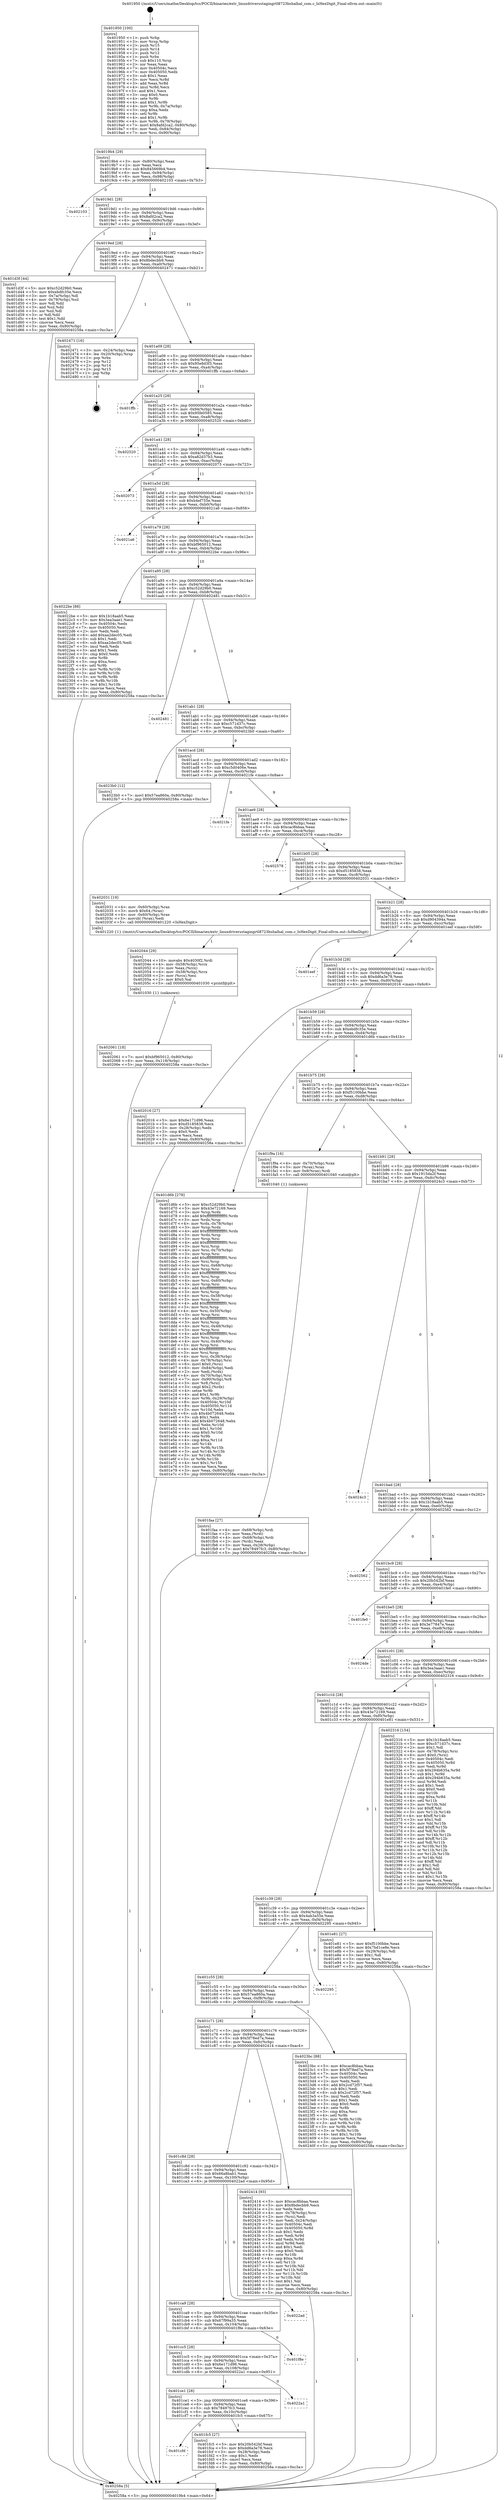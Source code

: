 digraph "0x401950" {
  label = "0x401950 (/mnt/c/Users/mathe/Desktop/tcc/POCII/binaries/extr_linuxdriversstagingrtl8723bshalhal_com.c_IsHexDigit_Final-ollvm.out::main(0))"
  labelloc = "t"
  node[shape=record]

  Entry [label="",width=0.3,height=0.3,shape=circle,fillcolor=black,style=filled]
  "0x4019b4" [label="{
     0x4019b4 [29]\l
     | [instrs]\l
     &nbsp;&nbsp;0x4019b4 \<+3\>: mov -0x80(%rbp),%eax\l
     &nbsp;&nbsp;0x4019b7 \<+2\>: mov %eax,%ecx\l
     &nbsp;&nbsp;0x4019b9 \<+6\>: sub $0x845669b4,%ecx\l
     &nbsp;&nbsp;0x4019bf \<+6\>: mov %eax,-0x94(%rbp)\l
     &nbsp;&nbsp;0x4019c5 \<+6\>: mov %ecx,-0x98(%rbp)\l
     &nbsp;&nbsp;0x4019cb \<+6\>: je 0000000000402103 \<main+0x7b3\>\l
  }"]
  "0x402103" [label="{
     0x402103\l
  }", style=dashed]
  "0x4019d1" [label="{
     0x4019d1 [28]\l
     | [instrs]\l
     &nbsp;&nbsp;0x4019d1 \<+5\>: jmp 00000000004019d6 \<main+0x86\>\l
     &nbsp;&nbsp;0x4019d6 \<+6\>: mov -0x94(%rbp),%eax\l
     &nbsp;&nbsp;0x4019dc \<+5\>: sub $0x8afd2ca2,%eax\l
     &nbsp;&nbsp;0x4019e1 \<+6\>: mov %eax,-0x9c(%rbp)\l
     &nbsp;&nbsp;0x4019e7 \<+6\>: je 0000000000401d3f \<main+0x3ef\>\l
  }"]
  Exit [label="",width=0.3,height=0.3,shape=circle,fillcolor=black,style=filled,peripheries=2]
  "0x401d3f" [label="{
     0x401d3f [44]\l
     | [instrs]\l
     &nbsp;&nbsp;0x401d3f \<+5\>: mov $0xc52d29b0,%eax\l
     &nbsp;&nbsp;0x401d44 \<+5\>: mov $0xebdfc35e,%ecx\l
     &nbsp;&nbsp;0x401d49 \<+3\>: mov -0x7a(%rbp),%dl\l
     &nbsp;&nbsp;0x401d4c \<+4\>: mov -0x79(%rbp),%sil\l
     &nbsp;&nbsp;0x401d50 \<+3\>: mov %dl,%dil\l
     &nbsp;&nbsp;0x401d53 \<+3\>: and %sil,%dil\l
     &nbsp;&nbsp;0x401d56 \<+3\>: xor %sil,%dl\l
     &nbsp;&nbsp;0x401d59 \<+3\>: or %dl,%dil\l
     &nbsp;&nbsp;0x401d5c \<+4\>: test $0x1,%dil\l
     &nbsp;&nbsp;0x401d60 \<+3\>: cmovne %ecx,%eax\l
     &nbsp;&nbsp;0x401d63 \<+3\>: mov %eax,-0x80(%rbp)\l
     &nbsp;&nbsp;0x401d66 \<+5\>: jmp 000000000040258a \<main+0xc3a\>\l
  }"]
  "0x4019ed" [label="{
     0x4019ed [28]\l
     | [instrs]\l
     &nbsp;&nbsp;0x4019ed \<+5\>: jmp 00000000004019f2 \<main+0xa2\>\l
     &nbsp;&nbsp;0x4019f2 \<+6\>: mov -0x94(%rbp),%eax\l
     &nbsp;&nbsp;0x4019f8 \<+5\>: sub $0x8bdecbb9,%eax\l
     &nbsp;&nbsp;0x4019fd \<+6\>: mov %eax,-0xa0(%rbp)\l
     &nbsp;&nbsp;0x401a03 \<+6\>: je 0000000000402471 \<main+0xb21\>\l
  }"]
  "0x40258a" [label="{
     0x40258a [5]\l
     | [instrs]\l
     &nbsp;&nbsp;0x40258a \<+5\>: jmp 00000000004019b4 \<main+0x64\>\l
  }"]
  "0x401950" [label="{
     0x401950 [100]\l
     | [instrs]\l
     &nbsp;&nbsp;0x401950 \<+1\>: push %rbp\l
     &nbsp;&nbsp;0x401951 \<+3\>: mov %rsp,%rbp\l
     &nbsp;&nbsp;0x401954 \<+2\>: push %r15\l
     &nbsp;&nbsp;0x401956 \<+2\>: push %r14\l
     &nbsp;&nbsp;0x401958 \<+2\>: push %r12\l
     &nbsp;&nbsp;0x40195a \<+1\>: push %rbx\l
     &nbsp;&nbsp;0x40195b \<+7\>: sub $0x110,%rsp\l
     &nbsp;&nbsp;0x401962 \<+2\>: xor %eax,%eax\l
     &nbsp;&nbsp;0x401964 \<+7\>: mov 0x40504c,%ecx\l
     &nbsp;&nbsp;0x40196b \<+7\>: mov 0x405050,%edx\l
     &nbsp;&nbsp;0x401972 \<+3\>: sub $0x1,%eax\l
     &nbsp;&nbsp;0x401975 \<+3\>: mov %ecx,%r8d\l
     &nbsp;&nbsp;0x401978 \<+3\>: add %eax,%r8d\l
     &nbsp;&nbsp;0x40197b \<+4\>: imul %r8d,%ecx\l
     &nbsp;&nbsp;0x40197f \<+3\>: and $0x1,%ecx\l
     &nbsp;&nbsp;0x401982 \<+3\>: cmp $0x0,%ecx\l
     &nbsp;&nbsp;0x401985 \<+4\>: sete %r9b\l
     &nbsp;&nbsp;0x401989 \<+4\>: and $0x1,%r9b\l
     &nbsp;&nbsp;0x40198d \<+4\>: mov %r9b,-0x7a(%rbp)\l
     &nbsp;&nbsp;0x401991 \<+3\>: cmp $0xa,%edx\l
     &nbsp;&nbsp;0x401994 \<+4\>: setl %r9b\l
     &nbsp;&nbsp;0x401998 \<+4\>: and $0x1,%r9b\l
     &nbsp;&nbsp;0x40199c \<+4\>: mov %r9b,-0x79(%rbp)\l
     &nbsp;&nbsp;0x4019a0 \<+7\>: movl $0x8afd2ca2,-0x80(%rbp)\l
     &nbsp;&nbsp;0x4019a7 \<+6\>: mov %edi,-0x84(%rbp)\l
     &nbsp;&nbsp;0x4019ad \<+7\>: mov %rsi,-0x90(%rbp)\l
  }"]
  "0x402061" [label="{
     0x402061 [18]\l
     | [instrs]\l
     &nbsp;&nbsp;0x402061 \<+7\>: movl $0xbf965012,-0x80(%rbp)\l
     &nbsp;&nbsp;0x402068 \<+6\>: mov %eax,-0x118(%rbp)\l
     &nbsp;&nbsp;0x40206e \<+5\>: jmp 000000000040258a \<main+0xc3a\>\l
  }"]
  "0x402471" [label="{
     0x402471 [16]\l
     | [instrs]\l
     &nbsp;&nbsp;0x402471 \<+3\>: mov -0x24(%rbp),%eax\l
     &nbsp;&nbsp;0x402474 \<+4\>: lea -0x20(%rbp),%rsp\l
     &nbsp;&nbsp;0x402478 \<+1\>: pop %rbx\l
     &nbsp;&nbsp;0x402479 \<+2\>: pop %r12\l
     &nbsp;&nbsp;0x40247b \<+2\>: pop %r14\l
     &nbsp;&nbsp;0x40247d \<+2\>: pop %r15\l
     &nbsp;&nbsp;0x40247f \<+1\>: pop %rbp\l
     &nbsp;&nbsp;0x402480 \<+1\>: ret\l
  }"]
  "0x401a09" [label="{
     0x401a09 [28]\l
     | [instrs]\l
     &nbsp;&nbsp;0x401a09 \<+5\>: jmp 0000000000401a0e \<main+0xbe\>\l
     &nbsp;&nbsp;0x401a0e \<+6\>: mov -0x94(%rbp),%eax\l
     &nbsp;&nbsp;0x401a14 \<+5\>: sub $0x95e8d3f3,%eax\l
     &nbsp;&nbsp;0x401a19 \<+6\>: mov %eax,-0xa4(%rbp)\l
     &nbsp;&nbsp;0x401a1f \<+6\>: je 0000000000401ffb \<main+0x6ab\>\l
  }"]
  "0x402044" [label="{
     0x402044 [29]\l
     | [instrs]\l
     &nbsp;&nbsp;0x402044 \<+10\>: movabs $0x4030f2,%rdi\l
     &nbsp;&nbsp;0x40204e \<+4\>: mov -0x58(%rbp),%rcx\l
     &nbsp;&nbsp;0x402052 \<+2\>: mov %eax,(%rcx)\l
     &nbsp;&nbsp;0x402054 \<+4\>: mov -0x58(%rbp),%rcx\l
     &nbsp;&nbsp;0x402058 \<+2\>: mov (%rcx),%esi\l
     &nbsp;&nbsp;0x40205a \<+2\>: mov $0x0,%al\l
     &nbsp;&nbsp;0x40205c \<+5\>: call 0000000000401030 \<printf@plt\>\l
     | [calls]\l
     &nbsp;&nbsp;0x401030 \{1\} (unknown)\l
  }"]
  "0x401ffb" [label="{
     0x401ffb\l
  }", style=dashed]
  "0x401a25" [label="{
     0x401a25 [28]\l
     | [instrs]\l
     &nbsp;&nbsp;0x401a25 \<+5\>: jmp 0000000000401a2a \<main+0xda\>\l
     &nbsp;&nbsp;0x401a2a \<+6\>: mov -0x94(%rbp),%eax\l
     &nbsp;&nbsp;0x401a30 \<+5\>: sub $0x95fe0585,%eax\l
     &nbsp;&nbsp;0x401a35 \<+6\>: mov %eax,-0xa8(%rbp)\l
     &nbsp;&nbsp;0x401a3b \<+6\>: je 0000000000402520 \<main+0xbd0\>\l
  }"]
  "0x401cfd" [label="{
     0x401cfd\l
  }", style=dashed]
  "0x402520" [label="{
     0x402520\l
  }", style=dashed]
  "0x401a41" [label="{
     0x401a41 [28]\l
     | [instrs]\l
     &nbsp;&nbsp;0x401a41 \<+5\>: jmp 0000000000401a46 \<main+0xf6\>\l
     &nbsp;&nbsp;0x401a46 \<+6\>: mov -0x94(%rbp),%eax\l
     &nbsp;&nbsp;0x401a4c \<+5\>: sub $0xa82d37b3,%eax\l
     &nbsp;&nbsp;0x401a51 \<+6\>: mov %eax,-0xac(%rbp)\l
     &nbsp;&nbsp;0x401a57 \<+6\>: je 0000000000402073 \<main+0x723\>\l
  }"]
  "0x401fc5" [label="{
     0x401fc5 [27]\l
     | [instrs]\l
     &nbsp;&nbsp;0x401fc5 \<+5\>: mov $0x20b542bf,%eax\l
     &nbsp;&nbsp;0x401fca \<+5\>: mov $0xdd6a3e78,%ecx\l
     &nbsp;&nbsp;0x401fcf \<+3\>: mov -0x28(%rbp),%edx\l
     &nbsp;&nbsp;0x401fd2 \<+3\>: cmp $0x1,%edx\l
     &nbsp;&nbsp;0x401fd5 \<+3\>: cmovl %ecx,%eax\l
     &nbsp;&nbsp;0x401fd8 \<+3\>: mov %eax,-0x80(%rbp)\l
     &nbsp;&nbsp;0x401fdb \<+5\>: jmp 000000000040258a \<main+0xc3a\>\l
  }"]
  "0x402073" [label="{
     0x402073\l
  }", style=dashed]
  "0x401a5d" [label="{
     0x401a5d [28]\l
     | [instrs]\l
     &nbsp;&nbsp;0x401a5d \<+5\>: jmp 0000000000401a62 \<main+0x112\>\l
     &nbsp;&nbsp;0x401a62 \<+6\>: mov -0x94(%rbp),%eax\l
     &nbsp;&nbsp;0x401a68 \<+5\>: sub $0xb4ef755e,%eax\l
     &nbsp;&nbsp;0x401a6d \<+6\>: mov %eax,-0xb0(%rbp)\l
     &nbsp;&nbsp;0x401a73 \<+6\>: je 00000000004021a6 \<main+0x856\>\l
  }"]
  "0x401ce1" [label="{
     0x401ce1 [28]\l
     | [instrs]\l
     &nbsp;&nbsp;0x401ce1 \<+5\>: jmp 0000000000401ce6 \<main+0x396\>\l
     &nbsp;&nbsp;0x401ce6 \<+6\>: mov -0x94(%rbp),%eax\l
     &nbsp;&nbsp;0x401cec \<+5\>: sub $0x78497fc3,%eax\l
     &nbsp;&nbsp;0x401cf1 \<+6\>: mov %eax,-0x10c(%rbp)\l
     &nbsp;&nbsp;0x401cf7 \<+6\>: je 0000000000401fc5 \<main+0x675\>\l
  }"]
  "0x4021a6" [label="{
     0x4021a6\l
  }", style=dashed]
  "0x401a79" [label="{
     0x401a79 [28]\l
     | [instrs]\l
     &nbsp;&nbsp;0x401a79 \<+5\>: jmp 0000000000401a7e \<main+0x12e\>\l
     &nbsp;&nbsp;0x401a7e \<+6\>: mov -0x94(%rbp),%eax\l
     &nbsp;&nbsp;0x401a84 \<+5\>: sub $0xbf965012,%eax\l
     &nbsp;&nbsp;0x401a89 \<+6\>: mov %eax,-0xb4(%rbp)\l
     &nbsp;&nbsp;0x401a8f \<+6\>: je 00000000004022be \<main+0x96e\>\l
  }"]
  "0x4022a1" [label="{
     0x4022a1\l
  }", style=dashed]
  "0x4022be" [label="{
     0x4022be [88]\l
     | [instrs]\l
     &nbsp;&nbsp;0x4022be \<+5\>: mov $0x1b18aab5,%eax\l
     &nbsp;&nbsp;0x4022c3 \<+5\>: mov $0x3ea3aae1,%ecx\l
     &nbsp;&nbsp;0x4022c8 \<+7\>: mov 0x40504c,%edx\l
     &nbsp;&nbsp;0x4022cf \<+7\>: mov 0x405050,%esi\l
     &nbsp;&nbsp;0x4022d6 \<+2\>: mov %edx,%edi\l
     &nbsp;&nbsp;0x4022d8 \<+6\>: add $0xaa2dec05,%edi\l
     &nbsp;&nbsp;0x4022de \<+3\>: sub $0x1,%edi\l
     &nbsp;&nbsp;0x4022e1 \<+6\>: sub $0xaa2dec05,%edi\l
     &nbsp;&nbsp;0x4022e7 \<+3\>: imul %edi,%edx\l
     &nbsp;&nbsp;0x4022ea \<+3\>: and $0x1,%edx\l
     &nbsp;&nbsp;0x4022ed \<+3\>: cmp $0x0,%edx\l
     &nbsp;&nbsp;0x4022f0 \<+4\>: sete %r8b\l
     &nbsp;&nbsp;0x4022f4 \<+3\>: cmp $0xa,%esi\l
     &nbsp;&nbsp;0x4022f7 \<+4\>: setl %r9b\l
     &nbsp;&nbsp;0x4022fb \<+3\>: mov %r8b,%r10b\l
     &nbsp;&nbsp;0x4022fe \<+3\>: and %r9b,%r10b\l
     &nbsp;&nbsp;0x402301 \<+3\>: xor %r9b,%r8b\l
     &nbsp;&nbsp;0x402304 \<+3\>: or %r8b,%r10b\l
     &nbsp;&nbsp;0x402307 \<+4\>: test $0x1,%r10b\l
     &nbsp;&nbsp;0x40230b \<+3\>: cmovne %ecx,%eax\l
     &nbsp;&nbsp;0x40230e \<+3\>: mov %eax,-0x80(%rbp)\l
     &nbsp;&nbsp;0x402311 \<+5\>: jmp 000000000040258a \<main+0xc3a\>\l
  }"]
  "0x401a95" [label="{
     0x401a95 [28]\l
     | [instrs]\l
     &nbsp;&nbsp;0x401a95 \<+5\>: jmp 0000000000401a9a \<main+0x14a\>\l
     &nbsp;&nbsp;0x401a9a \<+6\>: mov -0x94(%rbp),%eax\l
     &nbsp;&nbsp;0x401aa0 \<+5\>: sub $0xc52d29b0,%eax\l
     &nbsp;&nbsp;0x401aa5 \<+6\>: mov %eax,-0xb8(%rbp)\l
     &nbsp;&nbsp;0x401aab \<+6\>: je 0000000000402481 \<main+0xb31\>\l
  }"]
  "0x401cc5" [label="{
     0x401cc5 [28]\l
     | [instrs]\l
     &nbsp;&nbsp;0x401cc5 \<+5\>: jmp 0000000000401cca \<main+0x37a\>\l
     &nbsp;&nbsp;0x401cca \<+6\>: mov -0x94(%rbp),%eax\l
     &nbsp;&nbsp;0x401cd0 \<+5\>: sub $0x6e171d96,%eax\l
     &nbsp;&nbsp;0x401cd5 \<+6\>: mov %eax,-0x108(%rbp)\l
     &nbsp;&nbsp;0x401cdb \<+6\>: je 00000000004022a1 \<main+0x951\>\l
  }"]
  "0x402481" [label="{
     0x402481\l
  }", style=dashed]
  "0x401ab1" [label="{
     0x401ab1 [28]\l
     | [instrs]\l
     &nbsp;&nbsp;0x401ab1 \<+5\>: jmp 0000000000401ab6 \<main+0x166\>\l
     &nbsp;&nbsp;0x401ab6 \<+6\>: mov -0x94(%rbp),%eax\l
     &nbsp;&nbsp;0x401abc \<+5\>: sub $0xc571d37c,%eax\l
     &nbsp;&nbsp;0x401ac1 \<+6\>: mov %eax,-0xbc(%rbp)\l
     &nbsp;&nbsp;0x401ac7 \<+6\>: je 00000000004023b0 \<main+0xa60\>\l
  }"]
  "0x401f8e" [label="{
     0x401f8e\l
  }", style=dashed]
  "0x4023b0" [label="{
     0x4023b0 [12]\l
     | [instrs]\l
     &nbsp;&nbsp;0x4023b0 \<+7\>: movl $0x57ea860a,-0x80(%rbp)\l
     &nbsp;&nbsp;0x4023b7 \<+5\>: jmp 000000000040258a \<main+0xc3a\>\l
  }"]
  "0x401acd" [label="{
     0x401acd [28]\l
     | [instrs]\l
     &nbsp;&nbsp;0x401acd \<+5\>: jmp 0000000000401ad2 \<main+0x182\>\l
     &nbsp;&nbsp;0x401ad2 \<+6\>: mov -0x94(%rbp),%eax\l
     &nbsp;&nbsp;0x401ad8 \<+5\>: sub $0xc5d0406e,%eax\l
     &nbsp;&nbsp;0x401add \<+6\>: mov %eax,-0xc0(%rbp)\l
     &nbsp;&nbsp;0x401ae3 \<+6\>: je 00000000004021fe \<main+0x8ae\>\l
  }"]
  "0x401ca9" [label="{
     0x401ca9 [28]\l
     | [instrs]\l
     &nbsp;&nbsp;0x401ca9 \<+5\>: jmp 0000000000401cae \<main+0x35e\>\l
     &nbsp;&nbsp;0x401cae \<+6\>: mov -0x94(%rbp),%eax\l
     &nbsp;&nbsp;0x401cb4 \<+5\>: sub $0x67f99a35,%eax\l
     &nbsp;&nbsp;0x401cb9 \<+6\>: mov %eax,-0x104(%rbp)\l
     &nbsp;&nbsp;0x401cbf \<+6\>: je 0000000000401f8e \<main+0x63e\>\l
  }"]
  "0x4021fe" [label="{
     0x4021fe\l
  }", style=dashed]
  "0x401ae9" [label="{
     0x401ae9 [28]\l
     | [instrs]\l
     &nbsp;&nbsp;0x401ae9 \<+5\>: jmp 0000000000401aee \<main+0x19e\>\l
     &nbsp;&nbsp;0x401aee \<+6\>: mov -0x94(%rbp),%eax\l
     &nbsp;&nbsp;0x401af4 \<+5\>: sub $0xcac8bbaa,%eax\l
     &nbsp;&nbsp;0x401af9 \<+6\>: mov %eax,-0xc4(%rbp)\l
     &nbsp;&nbsp;0x401aff \<+6\>: je 0000000000402578 \<main+0xc28\>\l
  }"]
  "0x4022ad" [label="{
     0x4022ad\l
  }", style=dashed]
  "0x402578" [label="{
     0x402578\l
  }", style=dashed]
  "0x401b05" [label="{
     0x401b05 [28]\l
     | [instrs]\l
     &nbsp;&nbsp;0x401b05 \<+5\>: jmp 0000000000401b0a \<main+0x1ba\>\l
     &nbsp;&nbsp;0x401b0a \<+6\>: mov -0x94(%rbp),%eax\l
     &nbsp;&nbsp;0x401b10 \<+5\>: sub $0xd5185838,%eax\l
     &nbsp;&nbsp;0x401b15 \<+6\>: mov %eax,-0xc8(%rbp)\l
     &nbsp;&nbsp;0x401b1b \<+6\>: je 0000000000402031 \<main+0x6e1\>\l
  }"]
  "0x401c8d" [label="{
     0x401c8d [28]\l
     | [instrs]\l
     &nbsp;&nbsp;0x401c8d \<+5\>: jmp 0000000000401c92 \<main+0x342\>\l
     &nbsp;&nbsp;0x401c92 \<+6\>: mov -0x94(%rbp),%eax\l
     &nbsp;&nbsp;0x401c98 \<+5\>: sub $0x66a8bab1,%eax\l
     &nbsp;&nbsp;0x401c9d \<+6\>: mov %eax,-0x100(%rbp)\l
     &nbsp;&nbsp;0x401ca3 \<+6\>: je 00000000004022ad \<main+0x95d\>\l
  }"]
  "0x402031" [label="{
     0x402031 [19]\l
     | [instrs]\l
     &nbsp;&nbsp;0x402031 \<+4\>: mov -0x60(%rbp),%rax\l
     &nbsp;&nbsp;0x402035 \<+3\>: movb $0x64,(%rax)\l
     &nbsp;&nbsp;0x402038 \<+4\>: mov -0x60(%rbp),%rax\l
     &nbsp;&nbsp;0x40203c \<+3\>: movsbl (%rax),%edi\l
     &nbsp;&nbsp;0x40203f \<+5\>: call 0000000000401220 \<IsHexDigit\>\l
     | [calls]\l
     &nbsp;&nbsp;0x401220 \{1\} (/mnt/c/Users/mathe/Desktop/tcc/POCII/binaries/extr_linuxdriversstagingrtl8723bshalhal_com.c_IsHexDigit_Final-ollvm.out::IsHexDigit)\l
  }"]
  "0x401b21" [label="{
     0x401b21 [28]\l
     | [instrs]\l
     &nbsp;&nbsp;0x401b21 \<+5\>: jmp 0000000000401b26 \<main+0x1d6\>\l
     &nbsp;&nbsp;0x401b26 \<+6\>: mov -0x94(%rbp),%eax\l
     &nbsp;&nbsp;0x401b2c \<+5\>: sub $0xd904394a,%eax\l
     &nbsp;&nbsp;0x401b31 \<+6\>: mov %eax,-0xcc(%rbp)\l
     &nbsp;&nbsp;0x401b37 \<+6\>: je 0000000000401eef \<main+0x59f\>\l
  }"]
  "0x402414" [label="{
     0x402414 [93]\l
     | [instrs]\l
     &nbsp;&nbsp;0x402414 \<+5\>: mov $0xcac8bbaa,%eax\l
     &nbsp;&nbsp;0x402419 \<+5\>: mov $0x8bdecbb9,%ecx\l
     &nbsp;&nbsp;0x40241e \<+2\>: xor %edx,%edx\l
     &nbsp;&nbsp;0x402420 \<+4\>: mov -0x78(%rbp),%rsi\l
     &nbsp;&nbsp;0x402424 \<+2\>: mov (%rsi),%edi\l
     &nbsp;&nbsp;0x402426 \<+3\>: mov %edi,-0x24(%rbp)\l
     &nbsp;&nbsp;0x402429 \<+7\>: mov 0x40504c,%edi\l
     &nbsp;&nbsp;0x402430 \<+8\>: mov 0x405050,%r8d\l
     &nbsp;&nbsp;0x402438 \<+3\>: sub $0x1,%edx\l
     &nbsp;&nbsp;0x40243b \<+3\>: mov %edi,%r9d\l
     &nbsp;&nbsp;0x40243e \<+3\>: add %edx,%r9d\l
     &nbsp;&nbsp;0x402441 \<+4\>: imul %r9d,%edi\l
     &nbsp;&nbsp;0x402445 \<+3\>: and $0x1,%edi\l
     &nbsp;&nbsp;0x402448 \<+3\>: cmp $0x0,%edi\l
     &nbsp;&nbsp;0x40244b \<+4\>: sete %r10b\l
     &nbsp;&nbsp;0x40244f \<+4\>: cmp $0xa,%r8d\l
     &nbsp;&nbsp;0x402453 \<+4\>: setl %r11b\l
     &nbsp;&nbsp;0x402457 \<+3\>: mov %r10b,%bl\l
     &nbsp;&nbsp;0x40245a \<+3\>: and %r11b,%bl\l
     &nbsp;&nbsp;0x40245d \<+3\>: xor %r11b,%r10b\l
     &nbsp;&nbsp;0x402460 \<+3\>: or %r10b,%bl\l
     &nbsp;&nbsp;0x402463 \<+3\>: test $0x1,%bl\l
     &nbsp;&nbsp;0x402466 \<+3\>: cmovne %ecx,%eax\l
     &nbsp;&nbsp;0x402469 \<+3\>: mov %eax,-0x80(%rbp)\l
     &nbsp;&nbsp;0x40246c \<+5\>: jmp 000000000040258a \<main+0xc3a\>\l
  }"]
  "0x401eef" [label="{
     0x401eef\l
  }", style=dashed]
  "0x401b3d" [label="{
     0x401b3d [28]\l
     | [instrs]\l
     &nbsp;&nbsp;0x401b3d \<+5\>: jmp 0000000000401b42 \<main+0x1f2\>\l
     &nbsp;&nbsp;0x401b42 \<+6\>: mov -0x94(%rbp),%eax\l
     &nbsp;&nbsp;0x401b48 \<+5\>: sub $0xdd6a3e78,%eax\l
     &nbsp;&nbsp;0x401b4d \<+6\>: mov %eax,-0xd0(%rbp)\l
     &nbsp;&nbsp;0x401b53 \<+6\>: je 0000000000402016 \<main+0x6c6\>\l
  }"]
  "0x401c71" [label="{
     0x401c71 [28]\l
     | [instrs]\l
     &nbsp;&nbsp;0x401c71 \<+5\>: jmp 0000000000401c76 \<main+0x326\>\l
     &nbsp;&nbsp;0x401c76 \<+6\>: mov -0x94(%rbp),%eax\l
     &nbsp;&nbsp;0x401c7c \<+5\>: sub $0x5f78ed7a,%eax\l
     &nbsp;&nbsp;0x401c81 \<+6\>: mov %eax,-0xfc(%rbp)\l
     &nbsp;&nbsp;0x401c87 \<+6\>: je 0000000000402414 \<main+0xac4\>\l
  }"]
  "0x402016" [label="{
     0x402016 [27]\l
     | [instrs]\l
     &nbsp;&nbsp;0x402016 \<+5\>: mov $0x6e171d96,%eax\l
     &nbsp;&nbsp;0x40201b \<+5\>: mov $0xd5185838,%ecx\l
     &nbsp;&nbsp;0x402020 \<+3\>: mov -0x28(%rbp),%edx\l
     &nbsp;&nbsp;0x402023 \<+3\>: cmp $0x0,%edx\l
     &nbsp;&nbsp;0x402026 \<+3\>: cmove %ecx,%eax\l
     &nbsp;&nbsp;0x402029 \<+3\>: mov %eax,-0x80(%rbp)\l
     &nbsp;&nbsp;0x40202c \<+5\>: jmp 000000000040258a \<main+0xc3a\>\l
  }"]
  "0x401b59" [label="{
     0x401b59 [28]\l
     | [instrs]\l
     &nbsp;&nbsp;0x401b59 \<+5\>: jmp 0000000000401b5e \<main+0x20e\>\l
     &nbsp;&nbsp;0x401b5e \<+6\>: mov -0x94(%rbp),%eax\l
     &nbsp;&nbsp;0x401b64 \<+5\>: sub $0xebdfc35e,%eax\l
     &nbsp;&nbsp;0x401b69 \<+6\>: mov %eax,-0xd4(%rbp)\l
     &nbsp;&nbsp;0x401b6f \<+6\>: je 0000000000401d6b \<main+0x41b\>\l
  }"]
  "0x4023bc" [label="{
     0x4023bc [88]\l
     | [instrs]\l
     &nbsp;&nbsp;0x4023bc \<+5\>: mov $0xcac8bbaa,%eax\l
     &nbsp;&nbsp;0x4023c1 \<+5\>: mov $0x5f78ed7a,%ecx\l
     &nbsp;&nbsp;0x4023c6 \<+7\>: mov 0x40504c,%edx\l
     &nbsp;&nbsp;0x4023cd \<+7\>: mov 0x405050,%esi\l
     &nbsp;&nbsp;0x4023d4 \<+2\>: mov %edx,%edi\l
     &nbsp;&nbsp;0x4023d6 \<+6\>: add $0x2cd72f57,%edi\l
     &nbsp;&nbsp;0x4023dc \<+3\>: sub $0x1,%edi\l
     &nbsp;&nbsp;0x4023df \<+6\>: sub $0x2cd72f57,%edi\l
     &nbsp;&nbsp;0x4023e5 \<+3\>: imul %edi,%edx\l
     &nbsp;&nbsp;0x4023e8 \<+3\>: and $0x1,%edx\l
     &nbsp;&nbsp;0x4023eb \<+3\>: cmp $0x0,%edx\l
     &nbsp;&nbsp;0x4023ee \<+4\>: sete %r8b\l
     &nbsp;&nbsp;0x4023f2 \<+3\>: cmp $0xa,%esi\l
     &nbsp;&nbsp;0x4023f5 \<+4\>: setl %r9b\l
     &nbsp;&nbsp;0x4023f9 \<+3\>: mov %r8b,%r10b\l
     &nbsp;&nbsp;0x4023fc \<+3\>: and %r9b,%r10b\l
     &nbsp;&nbsp;0x4023ff \<+3\>: xor %r9b,%r8b\l
     &nbsp;&nbsp;0x402402 \<+3\>: or %r8b,%r10b\l
     &nbsp;&nbsp;0x402405 \<+4\>: test $0x1,%r10b\l
     &nbsp;&nbsp;0x402409 \<+3\>: cmovne %ecx,%eax\l
     &nbsp;&nbsp;0x40240c \<+3\>: mov %eax,-0x80(%rbp)\l
     &nbsp;&nbsp;0x40240f \<+5\>: jmp 000000000040258a \<main+0xc3a\>\l
  }"]
  "0x401d6b" [label="{
     0x401d6b [278]\l
     | [instrs]\l
     &nbsp;&nbsp;0x401d6b \<+5\>: mov $0xc52d29b0,%eax\l
     &nbsp;&nbsp;0x401d70 \<+5\>: mov $0x43e72169,%ecx\l
     &nbsp;&nbsp;0x401d75 \<+3\>: mov %rsp,%rdx\l
     &nbsp;&nbsp;0x401d78 \<+4\>: add $0xfffffffffffffff0,%rdx\l
     &nbsp;&nbsp;0x401d7c \<+3\>: mov %rdx,%rsp\l
     &nbsp;&nbsp;0x401d7f \<+4\>: mov %rdx,-0x78(%rbp)\l
     &nbsp;&nbsp;0x401d83 \<+3\>: mov %rsp,%rdx\l
     &nbsp;&nbsp;0x401d86 \<+4\>: add $0xfffffffffffffff0,%rdx\l
     &nbsp;&nbsp;0x401d8a \<+3\>: mov %rdx,%rsp\l
     &nbsp;&nbsp;0x401d8d \<+3\>: mov %rsp,%rsi\l
     &nbsp;&nbsp;0x401d90 \<+4\>: add $0xfffffffffffffff0,%rsi\l
     &nbsp;&nbsp;0x401d94 \<+3\>: mov %rsi,%rsp\l
     &nbsp;&nbsp;0x401d97 \<+4\>: mov %rsi,-0x70(%rbp)\l
     &nbsp;&nbsp;0x401d9b \<+3\>: mov %rsp,%rsi\l
     &nbsp;&nbsp;0x401d9e \<+4\>: add $0xfffffffffffffff0,%rsi\l
     &nbsp;&nbsp;0x401da2 \<+3\>: mov %rsi,%rsp\l
     &nbsp;&nbsp;0x401da5 \<+4\>: mov %rsi,-0x68(%rbp)\l
     &nbsp;&nbsp;0x401da9 \<+3\>: mov %rsp,%rsi\l
     &nbsp;&nbsp;0x401dac \<+4\>: add $0xfffffffffffffff0,%rsi\l
     &nbsp;&nbsp;0x401db0 \<+3\>: mov %rsi,%rsp\l
     &nbsp;&nbsp;0x401db3 \<+4\>: mov %rsi,-0x60(%rbp)\l
     &nbsp;&nbsp;0x401db7 \<+3\>: mov %rsp,%rsi\l
     &nbsp;&nbsp;0x401dba \<+4\>: add $0xfffffffffffffff0,%rsi\l
     &nbsp;&nbsp;0x401dbe \<+3\>: mov %rsi,%rsp\l
     &nbsp;&nbsp;0x401dc1 \<+4\>: mov %rsi,-0x58(%rbp)\l
     &nbsp;&nbsp;0x401dc5 \<+3\>: mov %rsp,%rsi\l
     &nbsp;&nbsp;0x401dc8 \<+4\>: add $0xfffffffffffffff0,%rsi\l
     &nbsp;&nbsp;0x401dcc \<+3\>: mov %rsi,%rsp\l
     &nbsp;&nbsp;0x401dcf \<+4\>: mov %rsi,-0x50(%rbp)\l
     &nbsp;&nbsp;0x401dd3 \<+3\>: mov %rsp,%rsi\l
     &nbsp;&nbsp;0x401dd6 \<+4\>: add $0xfffffffffffffff0,%rsi\l
     &nbsp;&nbsp;0x401dda \<+3\>: mov %rsi,%rsp\l
     &nbsp;&nbsp;0x401ddd \<+4\>: mov %rsi,-0x48(%rbp)\l
     &nbsp;&nbsp;0x401de1 \<+3\>: mov %rsp,%rsi\l
     &nbsp;&nbsp;0x401de4 \<+4\>: add $0xfffffffffffffff0,%rsi\l
     &nbsp;&nbsp;0x401de8 \<+3\>: mov %rsi,%rsp\l
     &nbsp;&nbsp;0x401deb \<+4\>: mov %rsi,-0x40(%rbp)\l
     &nbsp;&nbsp;0x401def \<+3\>: mov %rsp,%rsi\l
     &nbsp;&nbsp;0x401df2 \<+4\>: add $0xfffffffffffffff0,%rsi\l
     &nbsp;&nbsp;0x401df6 \<+3\>: mov %rsi,%rsp\l
     &nbsp;&nbsp;0x401df9 \<+4\>: mov %rsi,-0x38(%rbp)\l
     &nbsp;&nbsp;0x401dfd \<+4\>: mov -0x78(%rbp),%rsi\l
     &nbsp;&nbsp;0x401e01 \<+6\>: movl $0x0,(%rsi)\l
     &nbsp;&nbsp;0x401e07 \<+6\>: mov -0x84(%rbp),%edi\l
     &nbsp;&nbsp;0x401e0d \<+2\>: mov %edi,(%rdx)\l
     &nbsp;&nbsp;0x401e0f \<+4\>: mov -0x70(%rbp),%rsi\l
     &nbsp;&nbsp;0x401e13 \<+7\>: mov -0x90(%rbp),%r8\l
     &nbsp;&nbsp;0x401e1a \<+3\>: mov %r8,(%rsi)\l
     &nbsp;&nbsp;0x401e1d \<+3\>: cmpl $0x2,(%rdx)\l
     &nbsp;&nbsp;0x401e20 \<+4\>: setne %r9b\l
     &nbsp;&nbsp;0x401e24 \<+4\>: and $0x1,%r9b\l
     &nbsp;&nbsp;0x401e28 \<+4\>: mov %r9b,-0x29(%rbp)\l
     &nbsp;&nbsp;0x401e2c \<+8\>: mov 0x40504c,%r10d\l
     &nbsp;&nbsp;0x401e34 \<+8\>: mov 0x405050,%r11d\l
     &nbsp;&nbsp;0x401e3c \<+3\>: mov %r10d,%ebx\l
     &nbsp;&nbsp;0x401e3f \<+6\>: sub $0x4b072648,%ebx\l
     &nbsp;&nbsp;0x401e45 \<+3\>: sub $0x1,%ebx\l
     &nbsp;&nbsp;0x401e48 \<+6\>: add $0x4b072648,%ebx\l
     &nbsp;&nbsp;0x401e4e \<+4\>: imul %ebx,%r10d\l
     &nbsp;&nbsp;0x401e52 \<+4\>: and $0x1,%r10d\l
     &nbsp;&nbsp;0x401e56 \<+4\>: cmp $0x0,%r10d\l
     &nbsp;&nbsp;0x401e5a \<+4\>: sete %r9b\l
     &nbsp;&nbsp;0x401e5e \<+4\>: cmp $0xa,%r11d\l
     &nbsp;&nbsp;0x401e62 \<+4\>: setl %r14b\l
     &nbsp;&nbsp;0x401e66 \<+3\>: mov %r9b,%r15b\l
     &nbsp;&nbsp;0x401e69 \<+3\>: and %r14b,%r15b\l
     &nbsp;&nbsp;0x401e6c \<+3\>: xor %r14b,%r9b\l
     &nbsp;&nbsp;0x401e6f \<+3\>: or %r9b,%r15b\l
     &nbsp;&nbsp;0x401e72 \<+4\>: test $0x1,%r15b\l
     &nbsp;&nbsp;0x401e76 \<+3\>: cmovne %ecx,%eax\l
     &nbsp;&nbsp;0x401e79 \<+3\>: mov %eax,-0x80(%rbp)\l
     &nbsp;&nbsp;0x401e7c \<+5\>: jmp 000000000040258a \<main+0xc3a\>\l
  }"]
  "0x401b75" [label="{
     0x401b75 [28]\l
     | [instrs]\l
     &nbsp;&nbsp;0x401b75 \<+5\>: jmp 0000000000401b7a \<main+0x22a\>\l
     &nbsp;&nbsp;0x401b7a \<+6\>: mov -0x94(%rbp),%eax\l
     &nbsp;&nbsp;0x401b80 \<+5\>: sub $0xf5100bbe,%eax\l
     &nbsp;&nbsp;0x401b85 \<+6\>: mov %eax,-0xd8(%rbp)\l
     &nbsp;&nbsp;0x401b8b \<+6\>: je 0000000000401f9a \<main+0x64a\>\l
  }"]
  "0x401c55" [label="{
     0x401c55 [28]\l
     | [instrs]\l
     &nbsp;&nbsp;0x401c55 \<+5\>: jmp 0000000000401c5a \<main+0x30a\>\l
     &nbsp;&nbsp;0x401c5a \<+6\>: mov -0x94(%rbp),%eax\l
     &nbsp;&nbsp;0x401c60 \<+5\>: sub $0x57ea860a,%eax\l
     &nbsp;&nbsp;0x401c65 \<+6\>: mov %eax,-0xf8(%rbp)\l
     &nbsp;&nbsp;0x401c6b \<+6\>: je 00000000004023bc \<main+0xa6c\>\l
  }"]
  "0x402295" [label="{
     0x402295\l
  }", style=dashed]
  "0x401f9a" [label="{
     0x401f9a [16]\l
     | [instrs]\l
     &nbsp;&nbsp;0x401f9a \<+4\>: mov -0x70(%rbp),%rax\l
     &nbsp;&nbsp;0x401f9e \<+3\>: mov (%rax),%rax\l
     &nbsp;&nbsp;0x401fa1 \<+4\>: mov 0x8(%rax),%rdi\l
     &nbsp;&nbsp;0x401fa5 \<+5\>: call 0000000000401040 \<atoi@plt\>\l
     | [calls]\l
     &nbsp;&nbsp;0x401040 \{1\} (unknown)\l
  }"]
  "0x401b91" [label="{
     0x401b91 [28]\l
     | [instrs]\l
     &nbsp;&nbsp;0x401b91 \<+5\>: jmp 0000000000401b96 \<main+0x246\>\l
     &nbsp;&nbsp;0x401b96 \<+6\>: mov -0x94(%rbp),%eax\l
     &nbsp;&nbsp;0x401b9c \<+5\>: sub $0x1915da2f,%eax\l
     &nbsp;&nbsp;0x401ba1 \<+6\>: mov %eax,-0xdc(%rbp)\l
     &nbsp;&nbsp;0x401ba7 \<+6\>: je 00000000004024c3 \<main+0xb73\>\l
  }"]
  "0x401faa" [label="{
     0x401faa [27]\l
     | [instrs]\l
     &nbsp;&nbsp;0x401faa \<+4\>: mov -0x68(%rbp),%rdi\l
     &nbsp;&nbsp;0x401fae \<+2\>: mov %eax,(%rdi)\l
     &nbsp;&nbsp;0x401fb0 \<+4\>: mov -0x68(%rbp),%rdi\l
     &nbsp;&nbsp;0x401fb4 \<+2\>: mov (%rdi),%eax\l
     &nbsp;&nbsp;0x401fb6 \<+3\>: mov %eax,-0x28(%rbp)\l
     &nbsp;&nbsp;0x401fb9 \<+7\>: movl $0x78497fc3,-0x80(%rbp)\l
     &nbsp;&nbsp;0x401fc0 \<+5\>: jmp 000000000040258a \<main+0xc3a\>\l
  }"]
  "0x4024c3" [label="{
     0x4024c3\l
  }", style=dashed]
  "0x401bad" [label="{
     0x401bad [28]\l
     | [instrs]\l
     &nbsp;&nbsp;0x401bad \<+5\>: jmp 0000000000401bb2 \<main+0x262\>\l
     &nbsp;&nbsp;0x401bb2 \<+6\>: mov -0x94(%rbp),%eax\l
     &nbsp;&nbsp;0x401bb8 \<+5\>: sub $0x1b18aab5,%eax\l
     &nbsp;&nbsp;0x401bbd \<+6\>: mov %eax,-0xe0(%rbp)\l
     &nbsp;&nbsp;0x401bc3 \<+6\>: je 0000000000402562 \<main+0xc12\>\l
  }"]
  "0x401c39" [label="{
     0x401c39 [28]\l
     | [instrs]\l
     &nbsp;&nbsp;0x401c39 \<+5\>: jmp 0000000000401c3e \<main+0x2ee\>\l
     &nbsp;&nbsp;0x401c3e \<+6\>: mov -0x94(%rbp),%eax\l
     &nbsp;&nbsp;0x401c44 \<+5\>: sub $0x4ab3a55e,%eax\l
     &nbsp;&nbsp;0x401c49 \<+6\>: mov %eax,-0xf4(%rbp)\l
     &nbsp;&nbsp;0x401c4f \<+6\>: je 0000000000402295 \<main+0x945\>\l
  }"]
  "0x402562" [label="{
     0x402562\l
  }", style=dashed]
  "0x401bc9" [label="{
     0x401bc9 [28]\l
     | [instrs]\l
     &nbsp;&nbsp;0x401bc9 \<+5\>: jmp 0000000000401bce \<main+0x27e\>\l
     &nbsp;&nbsp;0x401bce \<+6\>: mov -0x94(%rbp),%eax\l
     &nbsp;&nbsp;0x401bd4 \<+5\>: sub $0x20b542bf,%eax\l
     &nbsp;&nbsp;0x401bd9 \<+6\>: mov %eax,-0xe4(%rbp)\l
     &nbsp;&nbsp;0x401bdf \<+6\>: je 0000000000401fe0 \<main+0x690\>\l
  }"]
  "0x401e81" [label="{
     0x401e81 [27]\l
     | [instrs]\l
     &nbsp;&nbsp;0x401e81 \<+5\>: mov $0xf5100bbe,%eax\l
     &nbsp;&nbsp;0x401e86 \<+5\>: mov $0x7bd1ce8e,%ecx\l
     &nbsp;&nbsp;0x401e8b \<+3\>: mov -0x29(%rbp),%dl\l
     &nbsp;&nbsp;0x401e8e \<+3\>: test $0x1,%dl\l
     &nbsp;&nbsp;0x401e91 \<+3\>: cmovne %ecx,%eax\l
     &nbsp;&nbsp;0x401e94 \<+3\>: mov %eax,-0x80(%rbp)\l
     &nbsp;&nbsp;0x401e97 \<+5\>: jmp 000000000040258a \<main+0xc3a\>\l
  }"]
  "0x401fe0" [label="{
     0x401fe0\l
  }", style=dashed]
  "0x401be5" [label="{
     0x401be5 [28]\l
     | [instrs]\l
     &nbsp;&nbsp;0x401be5 \<+5\>: jmp 0000000000401bea \<main+0x29a\>\l
     &nbsp;&nbsp;0x401bea \<+6\>: mov -0x94(%rbp),%eax\l
     &nbsp;&nbsp;0x401bf0 \<+5\>: sub $0x3e77847e,%eax\l
     &nbsp;&nbsp;0x401bf5 \<+6\>: mov %eax,-0xe8(%rbp)\l
     &nbsp;&nbsp;0x401bfb \<+6\>: je 00000000004024de \<main+0xb8e\>\l
  }"]
  "0x401c1d" [label="{
     0x401c1d [28]\l
     | [instrs]\l
     &nbsp;&nbsp;0x401c1d \<+5\>: jmp 0000000000401c22 \<main+0x2d2\>\l
     &nbsp;&nbsp;0x401c22 \<+6\>: mov -0x94(%rbp),%eax\l
     &nbsp;&nbsp;0x401c28 \<+5\>: sub $0x43e72169,%eax\l
     &nbsp;&nbsp;0x401c2d \<+6\>: mov %eax,-0xf0(%rbp)\l
     &nbsp;&nbsp;0x401c33 \<+6\>: je 0000000000401e81 \<main+0x531\>\l
  }"]
  "0x4024de" [label="{
     0x4024de\l
  }", style=dashed]
  "0x401c01" [label="{
     0x401c01 [28]\l
     | [instrs]\l
     &nbsp;&nbsp;0x401c01 \<+5\>: jmp 0000000000401c06 \<main+0x2b6\>\l
     &nbsp;&nbsp;0x401c06 \<+6\>: mov -0x94(%rbp),%eax\l
     &nbsp;&nbsp;0x401c0c \<+5\>: sub $0x3ea3aae1,%eax\l
     &nbsp;&nbsp;0x401c11 \<+6\>: mov %eax,-0xec(%rbp)\l
     &nbsp;&nbsp;0x401c17 \<+6\>: je 0000000000402316 \<main+0x9c6\>\l
  }"]
  "0x402316" [label="{
     0x402316 [154]\l
     | [instrs]\l
     &nbsp;&nbsp;0x402316 \<+5\>: mov $0x1b18aab5,%eax\l
     &nbsp;&nbsp;0x40231b \<+5\>: mov $0xc571d37c,%ecx\l
     &nbsp;&nbsp;0x402320 \<+2\>: mov $0x1,%dl\l
     &nbsp;&nbsp;0x402322 \<+4\>: mov -0x78(%rbp),%rsi\l
     &nbsp;&nbsp;0x402326 \<+6\>: movl $0x0,(%rsi)\l
     &nbsp;&nbsp;0x40232c \<+7\>: mov 0x40504c,%edi\l
     &nbsp;&nbsp;0x402333 \<+8\>: mov 0x405050,%r8d\l
     &nbsp;&nbsp;0x40233b \<+3\>: mov %edi,%r9d\l
     &nbsp;&nbsp;0x40233e \<+7\>: sub $0x294b635a,%r9d\l
     &nbsp;&nbsp;0x402345 \<+4\>: sub $0x1,%r9d\l
     &nbsp;&nbsp;0x402349 \<+7\>: add $0x294b635a,%r9d\l
     &nbsp;&nbsp;0x402350 \<+4\>: imul %r9d,%edi\l
     &nbsp;&nbsp;0x402354 \<+3\>: and $0x1,%edi\l
     &nbsp;&nbsp;0x402357 \<+3\>: cmp $0x0,%edi\l
     &nbsp;&nbsp;0x40235a \<+4\>: sete %r10b\l
     &nbsp;&nbsp;0x40235e \<+4\>: cmp $0xa,%r8d\l
     &nbsp;&nbsp;0x402362 \<+4\>: setl %r11b\l
     &nbsp;&nbsp;0x402366 \<+3\>: mov %r10b,%bl\l
     &nbsp;&nbsp;0x402369 \<+3\>: xor $0xff,%bl\l
     &nbsp;&nbsp;0x40236c \<+3\>: mov %r11b,%r14b\l
     &nbsp;&nbsp;0x40236f \<+4\>: xor $0xff,%r14b\l
     &nbsp;&nbsp;0x402373 \<+3\>: xor $0x1,%dl\l
     &nbsp;&nbsp;0x402376 \<+3\>: mov %bl,%r15b\l
     &nbsp;&nbsp;0x402379 \<+4\>: and $0xff,%r15b\l
     &nbsp;&nbsp;0x40237d \<+3\>: and %dl,%r10b\l
     &nbsp;&nbsp;0x402380 \<+3\>: mov %r14b,%r12b\l
     &nbsp;&nbsp;0x402383 \<+4\>: and $0xff,%r12b\l
     &nbsp;&nbsp;0x402387 \<+3\>: and %dl,%r11b\l
     &nbsp;&nbsp;0x40238a \<+3\>: or %r10b,%r15b\l
     &nbsp;&nbsp;0x40238d \<+3\>: or %r11b,%r12b\l
     &nbsp;&nbsp;0x402390 \<+3\>: xor %r12b,%r15b\l
     &nbsp;&nbsp;0x402393 \<+3\>: or %r14b,%bl\l
     &nbsp;&nbsp;0x402396 \<+3\>: xor $0xff,%bl\l
     &nbsp;&nbsp;0x402399 \<+3\>: or $0x1,%dl\l
     &nbsp;&nbsp;0x40239c \<+2\>: and %dl,%bl\l
     &nbsp;&nbsp;0x40239e \<+3\>: or %bl,%r15b\l
     &nbsp;&nbsp;0x4023a1 \<+4\>: test $0x1,%r15b\l
     &nbsp;&nbsp;0x4023a5 \<+3\>: cmovne %ecx,%eax\l
     &nbsp;&nbsp;0x4023a8 \<+3\>: mov %eax,-0x80(%rbp)\l
     &nbsp;&nbsp;0x4023ab \<+5\>: jmp 000000000040258a \<main+0xc3a\>\l
  }"]
  Entry -> "0x401950" [label=" 1"]
  "0x4019b4" -> "0x402103" [label=" 0"]
  "0x4019b4" -> "0x4019d1" [label=" 13"]
  "0x402471" -> Exit [label=" 1"]
  "0x4019d1" -> "0x401d3f" [label=" 1"]
  "0x4019d1" -> "0x4019ed" [label=" 12"]
  "0x401d3f" -> "0x40258a" [label=" 1"]
  "0x401950" -> "0x4019b4" [label=" 1"]
  "0x40258a" -> "0x4019b4" [label=" 12"]
  "0x402414" -> "0x40258a" [label=" 1"]
  "0x4019ed" -> "0x402471" [label=" 1"]
  "0x4019ed" -> "0x401a09" [label=" 11"]
  "0x4023bc" -> "0x40258a" [label=" 1"]
  "0x401a09" -> "0x401ffb" [label=" 0"]
  "0x401a09" -> "0x401a25" [label=" 11"]
  "0x4023b0" -> "0x40258a" [label=" 1"]
  "0x401a25" -> "0x402520" [label=" 0"]
  "0x401a25" -> "0x401a41" [label=" 11"]
  "0x402316" -> "0x40258a" [label=" 1"]
  "0x401a41" -> "0x402073" [label=" 0"]
  "0x401a41" -> "0x401a5d" [label=" 11"]
  "0x4022be" -> "0x40258a" [label=" 1"]
  "0x401a5d" -> "0x4021a6" [label=" 0"]
  "0x401a5d" -> "0x401a79" [label=" 11"]
  "0x402044" -> "0x402061" [label=" 1"]
  "0x401a79" -> "0x4022be" [label=" 1"]
  "0x401a79" -> "0x401a95" [label=" 10"]
  "0x402031" -> "0x402044" [label=" 1"]
  "0x401a95" -> "0x402481" [label=" 0"]
  "0x401a95" -> "0x401ab1" [label=" 10"]
  "0x401fc5" -> "0x40258a" [label=" 1"]
  "0x401ab1" -> "0x4023b0" [label=" 1"]
  "0x401ab1" -> "0x401acd" [label=" 9"]
  "0x401ce1" -> "0x401cfd" [label=" 0"]
  "0x401acd" -> "0x4021fe" [label=" 0"]
  "0x401acd" -> "0x401ae9" [label=" 9"]
  "0x402061" -> "0x40258a" [label=" 1"]
  "0x401ae9" -> "0x402578" [label=" 0"]
  "0x401ae9" -> "0x401b05" [label=" 9"]
  "0x401cc5" -> "0x401ce1" [label=" 1"]
  "0x401b05" -> "0x402031" [label=" 1"]
  "0x401b05" -> "0x401b21" [label=" 8"]
  "0x402016" -> "0x40258a" [label=" 1"]
  "0x401b21" -> "0x401eef" [label=" 0"]
  "0x401b21" -> "0x401b3d" [label=" 8"]
  "0x401ca9" -> "0x401cc5" [label=" 1"]
  "0x401b3d" -> "0x402016" [label=" 1"]
  "0x401b3d" -> "0x401b59" [label=" 7"]
  "0x401ce1" -> "0x401fc5" [label=" 1"]
  "0x401b59" -> "0x401d6b" [label=" 1"]
  "0x401b59" -> "0x401b75" [label=" 6"]
  "0x401c8d" -> "0x401ca9" [label=" 1"]
  "0x401d6b" -> "0x40258a" [label=" 1"]
  "0x401cc5" -> "0x4022a1" [label=" 0"]
  "0x401b75" -> "0x401f9a" [label=" 1"]
  "0x401b75" -> "0x401b91" [label=" 5"]
  "0x401c71" -> "0x401c8d" [label=" 1"]
  "0x401b91" -> "0x4024c3" [label=" 0"]
  "0x401b91" -> "0x401bad" [label=" 5"]
  "0x401ca9" -> "0x401f8e" [label=" 0"]
  "0x401bad" -> "0x402562" [label=" 0"]
  "0x401bad" -> "0x401bc9" [label=" 5"]
  "0x401c55" -> "0x401c71" [label=" 2"]
  "0x401bc9" -> "0x401fe0" [label=" 0"]
  "0x401bc9" -> "0x401be5" [label=" 5"]
  "0x401c55" -> "0x4023bc" [label=" 1"]
  "0x401be5" -> "0x4024de" [label=" 0"]
  "0x401be5" -> "0x401c01" [label=" 5"]
  "0x401c39" -> "0x401c55" [label=" 3"]
  "0x401c01" -> "0x402316" [label=" 1"]
  "0x401c01" -> "0x401c1d" [label=" 4"]
  "0x401c8d" -> "0x4022ad" [label=" 0"]
  "0x401c1d" -> "0x401e81" [label=" 1"]
  "0x401c1d" -> "0x401c39" [label=" 3"]
  "0x401e81" -> "0x40258a" [label=" 1"]
  "0x401f9a" -> "0x401faa" [label=" 1"]
  "0x401faa" -> "0x40258a" [label=" 1"]
  "0x401c71" -> "0x402414" [label=" 1"]
  "0x401c39" -> "0x402295" [label=" 0"]
}
